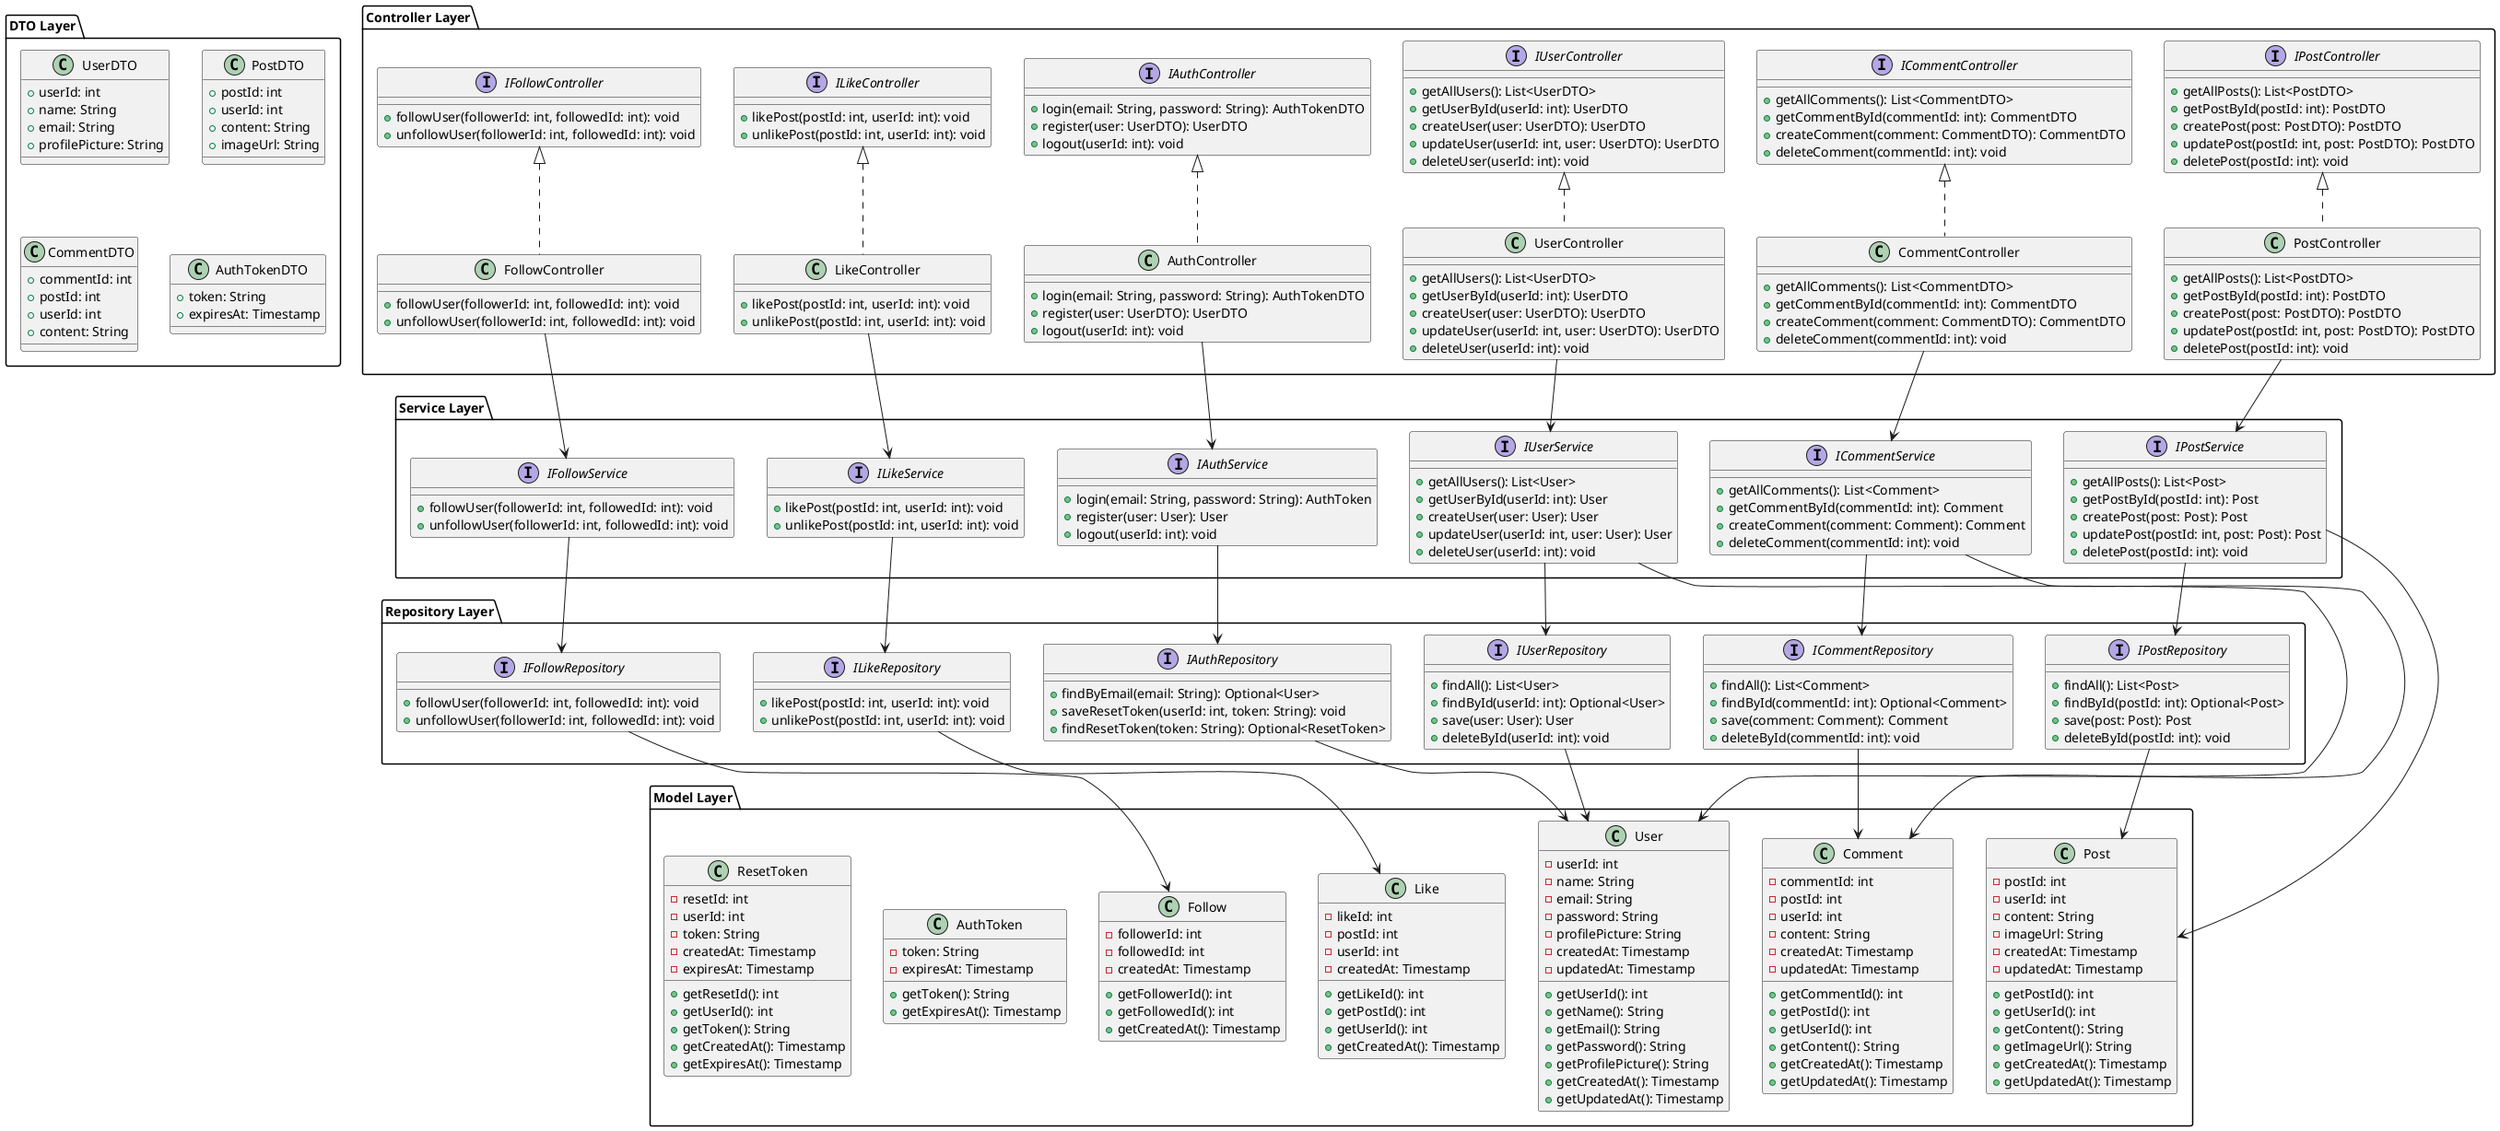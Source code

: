 @startuml Social-Network-API

package "Controller Layer" {
    interface IUserController {
        +getAllUsers(): List<UserDTO>
        +getUserById(userId: int): UserDTO
        +createUser(user: UserDTO): UserDTO
        +updateUser(userId: int, user: UserDTO): UserDTO
        +deleteUser(userId: int): void
    }

    interface IPostController {
        +getAllPosts(): List<PostDTO>
        +getPostById(postId: int): PostDTO
        +createPost(post: PostDTO): PostDTO
        +updatePost(postId: int, post: PostDTO): PostDTO
        +deletePost(postId: int): void
    }

    interface ICommentController {
        +getAllComments(): List<CommentDTO>
        +getCommentById(commentId: int): CommentDTO
        +createComment(comment: CommentDTO): CommentDTO
        +deleteComment(commentId: int): void
    }

    interface ILikeController {
        +likePost(postId: int, userId: int): void
        +unlikePost(postId: int, userId: int): void
    }

    interface IFollowController {
        +followUser(followerId: int, followedId: int): void
        +unfollowUser(followerId: int, followedId: int): void
    }

    interface IAuthController {
        +login(email: String, password: String): AuthTokenDTO
        +register(user: UserDTO): UserDTO
        +logout(userId: int): void
    }

    class UserController implements IUserController {
        +getAllUsers(): List<UserDTO>
        +getUserById(userId: int): UserDTO
        +createUser(user: UserDTO): UserDTO
        +updateUser(userId: int, user: UserDTO): UserDTO
        +deleteUser(userId: int): void
    }

    class PostController implements IPostController {
        +getAllPosts(): List<PostDTO>
        +getPostById(postId: int): PostDTO
        +createPost(post: PostDTO): PostDTO
        +updatePost(postId: int, post: PostDTO): PostDTO
        +deletePost(postId: int): void
    }

    class CommentController implements ICommentController {
        +getAllComments(): List<CommentDTO>
        +getCommentById(commentId: int): CommentDTO
        +createComment(comment: CommentDTO): CommentDTO
        +deleteComment(commentId: int): void
    }

    class LikeController implements ILikeController {
        +likePost(postId: int, userId: int): void
        +unlikePost(postId: int, userId: int): void
    }

    class FollowController implements IFollowController {
        +followUser(followerId: int, followedId: int): void
        +unfollowUser(followerId: int, followedId: int): void
    }

    class AuthController implements IAuthController {
        +login(email: String, password: String): AuthTokenDTO
        +register(user: UserDTO): UserDTO
        +logout(userId: int): void
    }
}

package "Service Layer" {
    interface IUserService {
        +getAllUsers(): List<User>
        +getUserById(userId: int): User
        +createUser(user: User): User
        +updateUser(userId: int, user: User): User
        +deleteUser(userId: int): void
    }

    interface IPostService {
        +getAllPosts(): List<Post>
        +getPostById(postId: int): Post
        +createPost(post: Post): Post
        +updatePost(postId: int, post: Post): Post
        +deletePost(postId: int): void
    }

    interface ICommentService {
        +getAllComments(): List<Comment>
        +getCommentById(commentId: int): Comment
        +createComment(comment: Comment): Comment
        +deleteComment(commentId: int): void
    }

    interface ILikeService {
        +likePost(postId: int, userId: int): void
        +unlikePost(postId: int, userId: int): void
    }

    interface IFollowService {
        +followUser(followerId: int, followedId: int): void
        +unfollowUser(followerId: int, followedId: int): void
    }

    interface IAuthService {
        +login(email: String, password: String): AuthToken
        +register(user: User): User
        +logout(userId: int): void
    }    
}

package "Repository Layer" {
    interface IUserRepository {
        +findAll(): List<User>
        +findById(userId: int): Optional<User>
        +save(user: User): User
        +deleteById(userId: int): void
    }

    interface IPostRepository {
        +findAll(): List<Post>
        +findById(postId: int): Optional<Post>
        +save(post: Post): Post
        +deleteById(postId: int): void
    }

    interface ICommentRepository {
        +findAll(): List<Comment>
        +findById(commentId: int): Optional<Comment>
        +save(comment: Comment): Comment
        +deleteById(commentId: int): void
    }

    interface ILikeRepository {
        +likePost(postId: int, userId: int): void
        +unlikePost(postId: int, userId: int): void
    }

    interface IFollowRepository {
        +followUser(followerId: int, followedId: int): void
        +unfollowUser(followerId: int, followedId: int): void
    }

    interface IAuthRepository {
        +findByEmail(email: String): Optional<User>
        +saveResetToken(userId: int, token: String): void
        +findResetToken(token: String): Optional<ResetToken>
    }
}

package "Model Layer" {
    class User {
        -userId: int
        -name: String
        -email: String
        -password: String
        -profilePicture: String
        -createdAt: Timestamp
        -updatedAt: Timestamp
        +getUserId(): int
        +getName(): String
        +getEmail(): String
        +getPassword(): String
        +getProfilePicture(): String
        +getCreatedAt(): Timestamp
        +getUpdatedAt(): Timestamp
    }

    class Post {
        -postId: int
        -userId: int
        -content: String
        -imageUrl: String
        -createdAt: Timestamp
        -updatedAt: Timestamp
        +getPostId(): int
        +getUserId(): int
        +getContent(): String
        +getImageUrl(): String
        +getCreatedAt(): Timestamp
        +getUpdatedAt(): Timestamp
    }

    class Comment {
        -commentId: int
        -postId: int
        -userId: int
        -content: String
        -createdAt: Timestamp
        -updatedAt: Timestamp
        +getCommentId(): int
        +getPostId(): int
        +getUserId(): int
        +getContent(): String
        +getCreatedAt(): Timestamp
        +getUpdatedAt(): Timestamp
    }

    class Like {
        -likeId: int
        -postId: int
        -userId: int
        -createdAt: Timestamp
        +getLikeId(): int
        +getPostId(): int
        +getUserId(): int
        +getCreatedAt(): Timestamp
    }

    class Follow {
        -followerId: int
        -followedId: int
        -createdAt: Timestamp
        +getFollowerId(): int
        +getFollowedId(): int
        +getCreatedAt(): Timestamp
    }

    class AuthToken {
        -token: String
        -expiresAt: Timestamp
        +getToken(): String
        +getExpiresAt(): Timestamp
    }

    class ResetToken {
        -resetId: int
        -userId: int
        -token: String
        -createdAt: Timestamp
        -expiresAt: Timestamp
        +getResetId(): int
        +getUserId(): int
        +getToken(): String
        +getCreatedAt(): Timestamp
        +getExpiresAt(): Timestamp
    }    
}

package "DTO Layer" {
    class UserDTO {
        +userId: int
        +name: String
        +email: String
        +profilePicture: String
    }

    class PostDTO {
        +postId: int
        +userId: int
        +content: String
        +imageUrl: String
    }

    class CommentDTO {
        +commentId: int
        +postId: int
        +userId: int
        +content: String
    }

    class AuthTokenDTO {
        +token: String
        +expiresAt: Timestamp
    }

}

UserController --> IUserService
PostController --> IPostService
CommentController --> ICommentService
LikeController --> ILikeService
FollowController --> IFollowService
AuthController --> IAuthService

IUserService --> IUserRepository
IPostService --> IPostRepository
ICommentService --> ICommentRepository
ILikeService --> ILikeRepository
IFollowService --> IFollowRepository
IAuthService --> IAuthRepository

IUserRepository --> User
IPostRepository --> Post
ICommentRepository --> Comment
ILikeRepository --> Like
IFollowRepository --> Follow
IAuthRepository --> User

IUserService --> User
IPostService --> Post
ICommentService --> Comment

@enduml